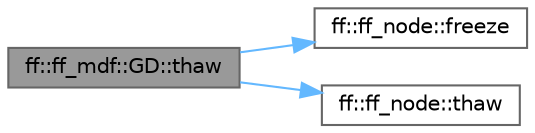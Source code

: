 digraph "ff::ff_mdf::GD::thaw"
{
 // LATEX_PDF_SIZE
  bgcolor="transparent";
  edge [fontname=Helvetica,fontsize=10,labelfontname=Helvetica,labelfontsize=10];
  node [fontname=Helvetica,fontsize=10,shape=box,height=0.2,width=0.4];
  rankdir="LR";
  Node1 [id="Node000001",label="ff::ff_mdf::GD::thaw",height=0.2,width=0.4,color="gray40", fillcolor="grey60", style="filled", fontcolor="black",tooltip="Thaw (resume) a ff_node"];
  Node1 -> Node2 [id="edge1_Node000001_Node000002",color="steelblue1",style="solid",tooltip=" "];
  Node2 [id="Node000002",label="ff::ff_node::freeze",height=0.2,width=0.4,color="grey40", fillcolor="white", style="filled",URL="$classff_1_1ff__node.html#aa9cbd68a2b1b94ac714a5939d510467b",tooltip="Freeze (suspend) a ff_node"];
  Node1 -> Node3 [id="edge2_Node000001_Node000003",color="steelblue1",style="solid",tooltip=" "];
  Node3 [id="Node000003",label="ff::ff_node::thaw",height=0.2,width=0.4,color="grey40", fillcolor="white", style="filled",URL="$classff_1_1ff__node.html#a53ecd4da7c7652b8abc8923bbd57c589",tooltip="Thaw (resume) a ff_node"];
}

